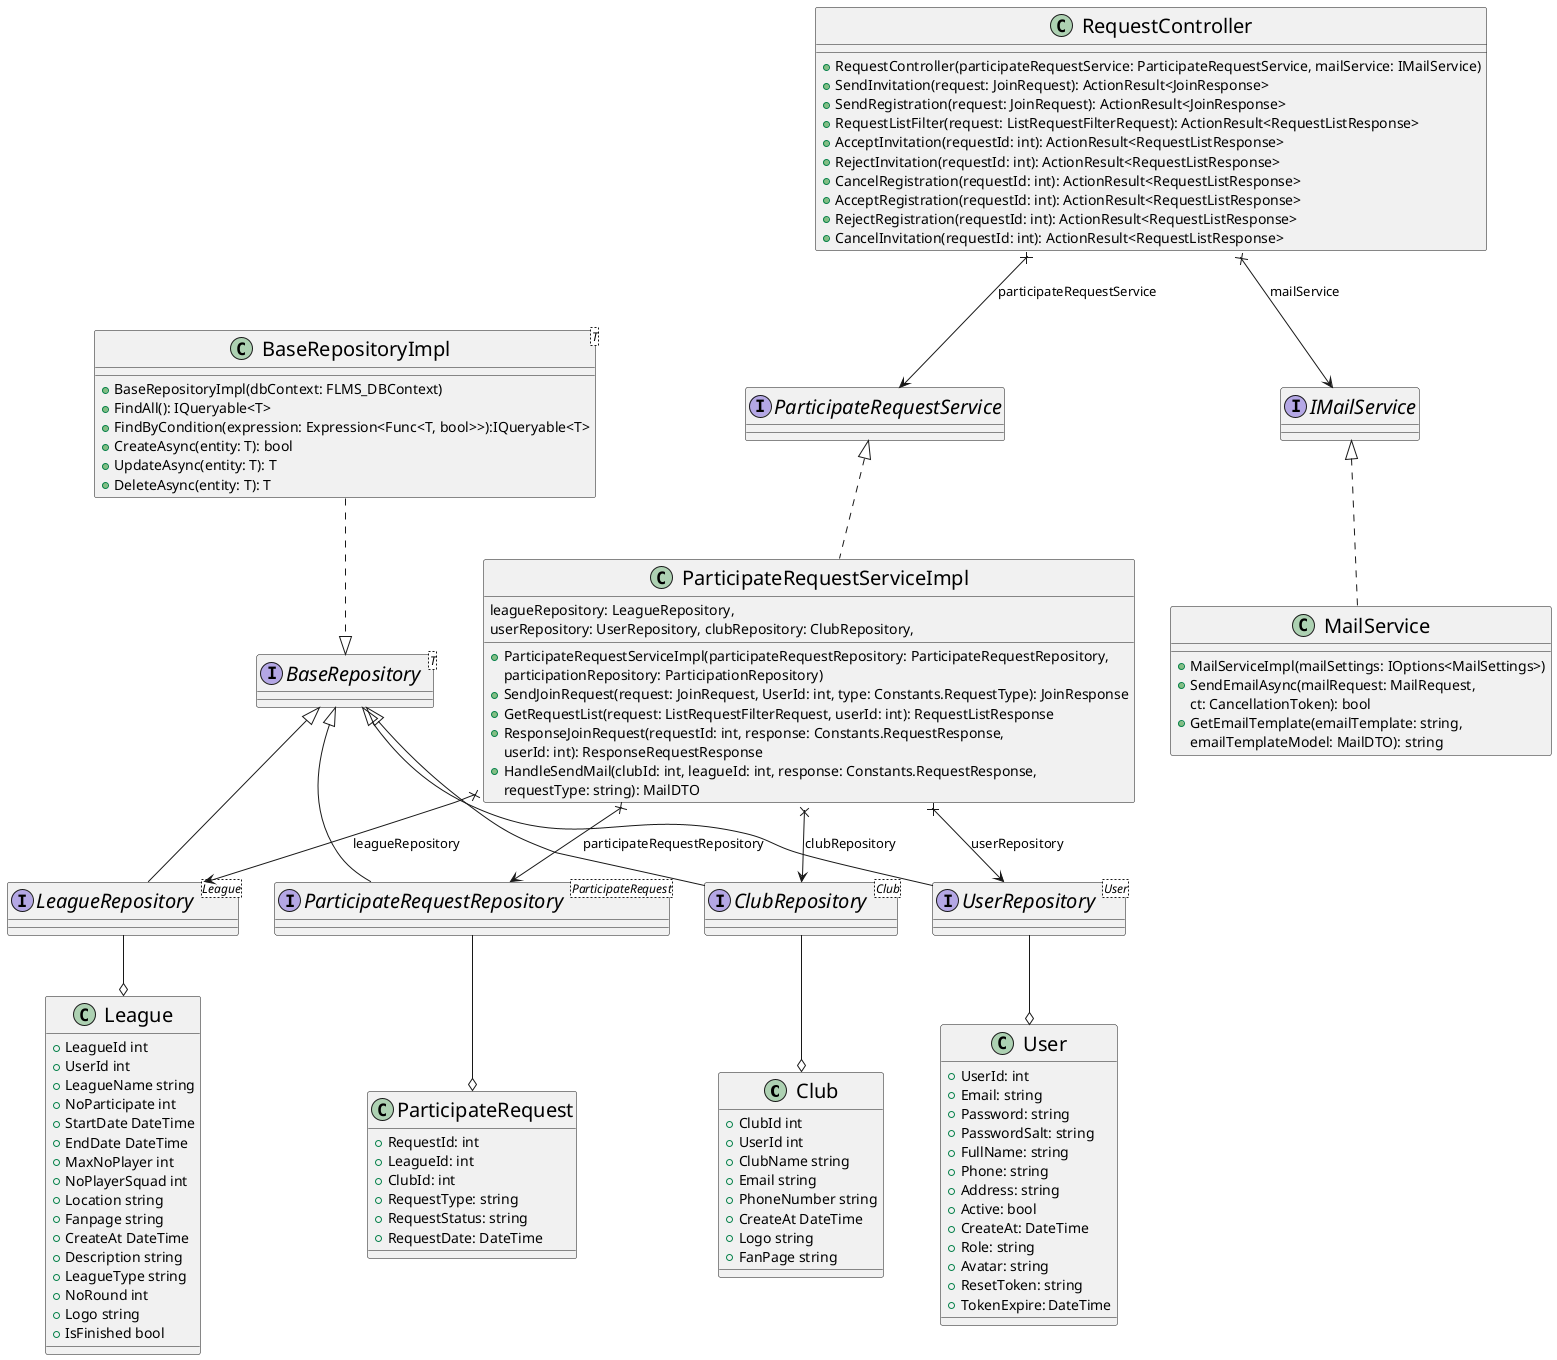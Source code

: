 @startuml Feature for club manager - request management

skinparam classFontSize 20

class Club{
    +ClubId int
    +UserId int
    +ClubName string
    +Email string
    +PhoneNumber string
    +CreateAt DateTime
    +Logo string
    +FanPage string
}

class League{
    +LeagueId int
    +UserId int
    +LeagueName string
    +NoParticipate int
    +StartDate DateTime
    +EndDate DateTime
    +MaxNoPlayer int
    +NoPlayerSquad int
    +Location string
    +Fanpage string
    +CreateAt DateTime
    +Description string
    +LeagueType string
    +NoRound int
    +Logo string
    +IsFinished bool
}

class User {
  +UserId: int
  +Email: string
  +Password: string
  +PasswordSalt: string
  +FullName: string
  +Phone: string
  +Address: string
  +Active: bool
  +CreateAt: DateTime
  +Role: string
  +Avatar: string
  +ResetToken: string
  +TokenExpire:	DateTime
}

class ParticipateRequest {
  +RequestId: int
  +LeagueId: int
  +ClubId: int
  +RequestType: string
  +RequestStatus: string
  +RequestDate: DateTime
}

class RequestController{
    +RequestController(participateRequestService: ParticipateRequestService, mailService: IMailService)
    +SendInvitation(request: JoinRequest): ActionResult<JoinResponse>
    +SendRegistration(request: JoinRequest): ActionResult<JoinResponse>
    +RequestListFilter(request: ListRequestFilterRequest): ActionResult<RequestListResponse>
    +AcceptInvitation(requestId: int): ActionResult<RequestListResponse>
    +RejectInvitation(requestId: int): ActionResult<RequestListResponse>
    +CancelRegistration(requestId: int): ActionResult<RequestListResponse>
    +AcceptRegistration(requestId: int): ActionResult<RequestListResponse>
    +RejectRegistration(requestId: int): ActionResult<RequestListResponse>
    +CancelInvitation(requestId: int): ActionResult<RequestListResponse>
}
RequestController x--> ParticipateRequestService: participateRequestService
RequestController x--> IMailService: mailService
interface ParticipateRequestService

class ParticipateRequestServiceImpl implements ParticipateRequestService{
    +ParticipateRequestServiceImpl(participateRequestRepository: ParticipateRequestRepository, 
    leagueRepository: LeagueRepository, 
    userRepository: UserRepository, clubRepository: ClubRepository, 
    participationRepository: ParticipationRepository)
    +SendJoinRequest(request: JoinRequest, UserId: int, type: Constants.RequestType): JoinResponse
    +GetRequestList(request: ListRequestFilterRequest, userId: int): RequestListResponse
    +ResponseJoinRequest(requestId: int, response: Constants.RequestResponse, 
    userId: int): ResponseRequestResponse
    +HandleSendMail(clubId: int, leagueId: int, response: Constants.RequestResponse, 
    requestType: string): MailDTO
}
ParticipateRequestServiceImpl x--> ClubRepository: clubRepository
ParticipateRequestServiceImpl x--> ParticipateRequestRepository: participateRequestRepository
ParticipateRequestServiceImpl x--> LeagueRepository: leagueRepository
ParticipateRequestServiceImpl x--> UserRepository: userRepository

interface BaseRepository<T>

class BaseRepositoryImpl<T> {
  +BaseRepositoryImpl(dbContext: FLMS_DBContext)
  +FindAll(): IQueryable<T>
  +FindByCondition(expression: Expression<Func<T, bool>>):IQueryable<T>
  +CreateAsync(entity: T): bool
  +UpdateAsync(entity: T): T
  +DeleteAsync(entity: T): T
}
BaseRepositoryImpl ..|> BaseRepository 

interface ClubRepository<Club> implements BaseRepository
ClubRepository --o Club

interface LeagueRepository<League> implements BaseRepository
LeagueRepository --o League

interface UserRepository<User> implements BaseRepository
UserRepository --o User

interface ParticipateRequestRepository<ParticipateRequest> implements BaseRepository
ParticipateRequestRepository --o ParticipateRequest

interface IMailService

class MailService implements IMailService{
    +MailServiceImpl(mailSettings: IOptions<MailSettings>)
    +SendEmailAsync(mailRequest: MailRequest, 
    ct: CancellationToken): bool
    +GetEmailTemplate(emailTemplate: string, 
    emailTemplateModel: MailDTO): string
}

@enduml
